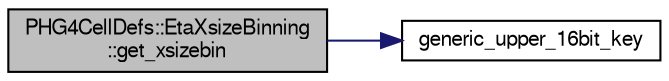 digraph "PHG4CellDefs::EtaXsizeBinning::get_xsizebin"
{
  bgcolor="transparent";
  edge [fontname="FreeSans",fontsize="10",labelfontname="FreeSans",labelfontsize="10"];
  node [fontname="FreeSans",fontsize="10",shape=record];
  rankdir="LR";
  Node1 [label="PHG4CellDefs::EtaXsizeBinning\l::get_xsizebin",height=0.2,width=0.4,color="black", fillcolor="grey75", style="filled" fontcolor="black"];
  Node1 -> Node2 [color="midnightblue",fontsize="10",style="solid",fontname="FreeSans"];
  Node2 [label="generic_upper_16bit_key",height=0.2,width=0.4,color="black",URL="$d9/d13/PHG4CellDefs_8cc.html#aac13c75c0c6204b67afd2b9f4d98d391"];
}
